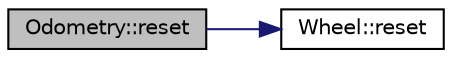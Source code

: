 digraph "Odometry::reset"
{
 // LATEX_PDF_SIZE
  edge [fontname="Helvetica",fontsize="10",labelfontname="Helvetica",labelfontsize="10"];
  node [fontname="Helvetica",fontsize="10",shape=record];
  rankdir="LR";
  Node1 [label="Odometry::reset",height=0.2,width=0.4,color="black", fillcolor="grey75", style="filled", fontcolor="black",tooltip="リセット"];
  Node1 -> Node2 [color="midnightblue",fontsize="10",style="solid",fontname="Helvetica"];
  Node2 [label="Wheel::reset",height=0.2,width=0.4,color="black", fillcolor="white", style="filled",URL="$classWheel.html#a822b07a6c99cdd151bd8c03d580c7683",tooltip="リセット"];
}
